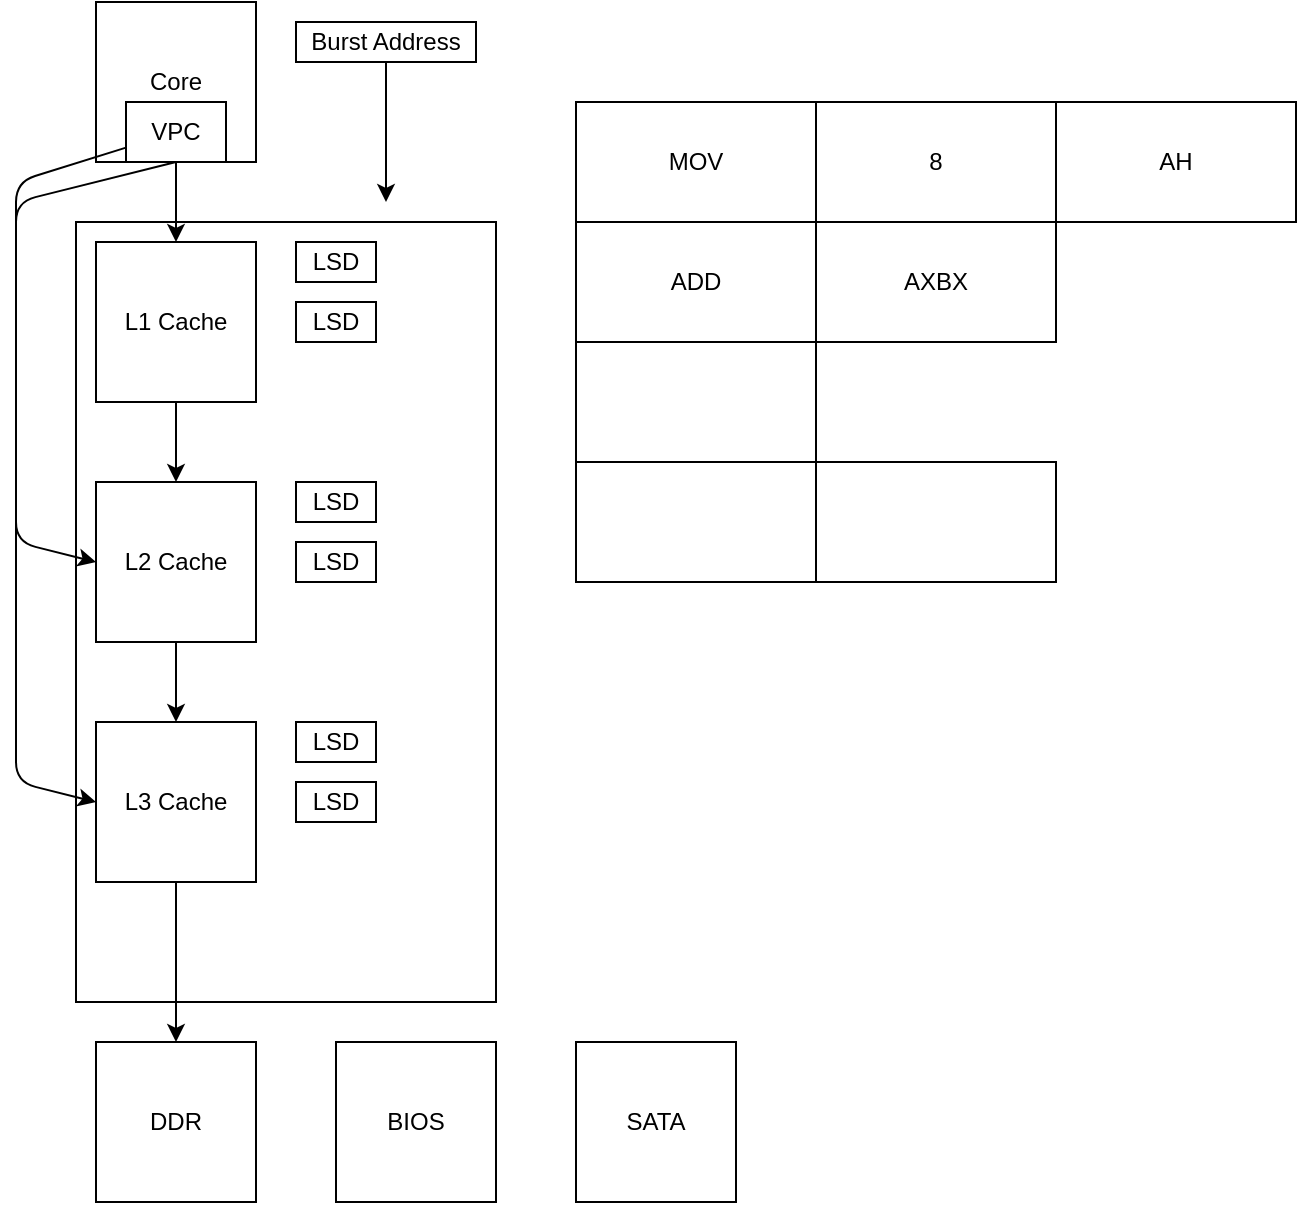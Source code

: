 <mxfile>
    <diagram id="htp59rXURnfzhRCPUX5N" name="第 1 页">
        <mxGraphModel dx="1074" dy="745" grid="1" gridSize="10" guides="1" tooltips="1" connect="1" arrows="1" fold="1" page="1" pageScale="1" pageWidth="827" pageHeight="1169" math="0" shadow="0">
            <root>
                <mxCell id="0"/>
                <mxCell id="1" parent="0"/>
                <mxCell id="17" value="" style="rounded=0;whiteSpace=wrap;html=1;" parent="1" vertex="1">
                    <mxGeometry x="70" y="150" width="210" height="390" as="geometry"/>
                </mxCell>
                <mxCell id="2" value="Core" style="whiteSpace=wrap;html=1;aspect=fixed;" parent="1" vertex="1">
                    <mxGeometry x="80" y="40" width="80" height="80" as="geometry"/>
                </mxCell>
                <mxCell id="9" style="edgeStyle=none;html=1;entryX=0.5;entryY=0;entryDx=0;entryDy=0;" parent="1" source="4" target="8" edge="1">
                    <mxGeometry relative="1" as="geometry"/>
                </mxCell>
                <mxCell id="31" style="edgeStyle=none;html=1;exitX=0.5;exitY=1;exitDx=0;exitDy=0;entryX=0;entryY=0.5;entryDx=0;entryDy=0;" parent="1" source="4" target="10" edge="1">
                    <mxGeometry relative="1" as="geometry">
                        <Array as="points">
                            <mxPoint x="40" y="140"/>
                            <mxPoint x="40" y="310"/>
                        </Array>
                    </mxGeometry>
                </mxCell>
                <mxCell id="49" style="edgeStyle=none;html=1;entryX=0;entryY=0.5;entryDx=0;entryDy=0;" edge="1" parent="1" source="4" target="12">
                    <mxGeometry relative="1" as="geometry">
                        <Array as="points">
                            <mxPoint x="40" y="130"/>
                            <mxPoint x="40" y="430"/>
                        </Array>
                    </mxGeometry>
                </mxCell>
                <mxCell id="4" value="VPC" style="rounded=0;whiteSpace=wrap;html=1;" parent="1" vertex="1">
                    <mxGeometry x="95" y="90" width="50" height="30" as="geometry"/>
                </mxCell>
                <mxCell id="11" style="edgeStyle=none;html=1;exitX=0.5;exitY=1;exitDx=0;exitDy=0;entryX=0.5;entryY=0;entryDx=0;entryDy=0;" parent="1" source="8" target="10" edge="1">
                    <mxGeometry relative="1" as="geometry"/>
                </mxCell>
                <mxCell id="8" value="L1 Cache" style="whiteSpace=wrap;html=1;aspect=fixed;" parent="1" vertex="1">
                    <mxGeometry x="80" y="160" width="80" height="80" as="geometry"/>
                </mxCell>
                <mxCell id="13" style="edgeStyle=none;html=1;exitX=0.5;exitY=1;exitDx=0;exitDy=0;entryX=0.5;entryY=0;entryDx=0;entryDy=0;" parent="1" source="10" target="12" edge="1">
                    <mxGeometry relative="1" as="geometry"/>
                </mxCell>
                <mxCell id="10" value="L2 Cache" style="whiteSpace=wrap;html=1;aspect=fixed;" parent="1" vertex="1">
                    <mxGeometry x="80" y="280" width="80" height="80" as="geometry"/>
                </mxCell>
                <mxCell id="15" style="edgeStyle=none;html=1;exitX=0.5;exitY=1;exitDx=0;exitDy=0;entryX=0.5;entryY=0;entryDx=0;entryDy=0;" parent="1" source="12" target="14" edge="1">
                    <mxGeometry relative="1" as="geometry"/>
                </mxCell>
                <mxCell id="12" value="L3 Cache" style="whiteSpace=wrap;html=1;aspect=fixed;" parent="1" vertex="1">
                    <mxGeometry x="80" y="400" width="80" height="80" as="geometry"/>
                </mxCell>
                <mxCell id="14" value="DDR" style="whiteSpace=wrap;html=1;aspect=fixed;" parent="1" vertex="1">
                    <mxGeometry x="80" y="560" width="80" height="80" as="geometry"/>
                </mxCell>
                <mxCell id="19" value="LSD" style="rounded=0;whiteSpace=wrap;html=1;" parent="1" vertex="1">
                    <mxGeometry x="180" y="160" width="40" height="20" as="geometry"/>
                </mxCell>
                <mxCell id="20" value="LSD" style="rounded=0;whiteSpace=wrap;html=1;" parent="1" vertex="1">
                    <mxGeometry x="180" y="280" width="40" height="20" as="geometry"/>
                </mxCell>
                <mxCell id="22" value="LSD" style="rounded=0;whiteSpace=wrap;html=1;" parent="1" vertex="1">
                    <mxGeometry x="180" y="400" width="40" height="20" as="geometry"/>
                </mxCell>
                <mxCell id="24" value="LSD" style="rounded=0;whiteSpace=wrap;html=1;" parent="1" vertex="1">
                    <mxGeometry x="180" y="190" width="40" height="20" as="geometry"/>
                </mxCell>
                <mxCell id="25" value="LSD" style="rounded=0;whiteSpace=wrap;html=1;" parent="1" vertex="1">
                    <mxGeometry x="180" y="310" width="40" height="20" as="geometry"/>
                </mxCell>
                <mxCell id="26" value="LSD" style="rounded=0;whiteSpace=wrap;html=1;" parent="1" vertex="1">
                    <mxGeometry x="180" y="430" width="40" height="20" as="geometry"/>
                </mxCell>
                <mxCell id="27" value="BIOS" style="whiteSpace=wrap;html=1;aspect=fixed;" parent="1" vertex="1">
                    <mxGeometry x="200" y="560" width="80" height="80" as="geometry"/>
                </mxCell>
                <mxCell id="28" value="SATA" style="whiteSpace=wrap;html=1;aspect=fixed;" parent="1" vertex="1">
                    <mxGeometry x="320" y="560" width="80" height="80" as="geometry"/>
                </mxCell>
                <mxCell id="30" style="edgeStyle=none;html=1;" parent="1" source="29" edge="1">
                    <mxGeometry relative="1" as="geometry">
                        <mxPoint x="225" y="140" as="targetPoint"/>
                    </mxGeometry>
                </mxCell>
                <mxCell id="29" value="Burst Address" style="rounded=0;whiteSpace=wrap;html=1;" parent="1" vertex="1">
                    <mxGeometry x="180" y="50" width="90" height="20" as="geometry"/>
                </mxCell>
                <mxCell id="41" value="MOV" style="rounded=0;whiteSpace=wrap;html=1;" vertex="1" parent="1">
                    <mxGeometry x="320" y="90" width="120" height="60" as="geometry"/>
                </mxCell>
                <mxCell id="42" value="8" style="rounded=0;whiteSpace=wrap;html=1;" vertex="1" parent="1">
                    <mxGeometry x="440" y="90" width="120" height="60" as="geometry"/>
                </mxCell>
                <mxCell id="43" value="AH" style="rounded=0;whiteSpace=wrap;html=1;" vertex="1" parent="1">
                    <mxGeometry x="560" y="90" width="120" height="60" as="geometry"/>
                </mxCell>
                <mxCell id="44" value="ADD" style="rounded=0;whiteSpace=wrap;html=1;" vertex="1" parent="1">
                    <mxGeometry x="320" y="150" width="120" height="60" as="geometry"/>
                </mxCell>
                <mxCell id="45" value="AXBX" style="rounded=0;whiteSpace=wrap;html=1;" vertex="1" parent="1">
                    <mxGeometry x="440" y="150" width="120" height="60" as="geometry"/>
                </mxCell>
                <mxCell id="46" value="" style="rounded=0;whiteSpace=wrap;html=1;" vertex="1" parent="1">
                    <mxGeometry x="320" y="210" width="120" height="60" as="geometry"/>
                </mxCell>
                <mxCell id="47" value="" style="rounded=0;whiteSpace=wrap;html=1;" vertex="1" parent="1">
                    <mxGeometry x="320" y="270" width="120" height="60" as="geometry"/>
                </mxCell>
                <mxCell id="48" value="" style="rounded=0;whiteSpace=wrap;html=1;" vertex="1" parent="1">
                    <mxGeometry x="440" y="270" width="120" height="60" as="geometry"/>
                </mxCell>
            </root>
        </mxGraphModel>
    </diagram>
</mxfile>